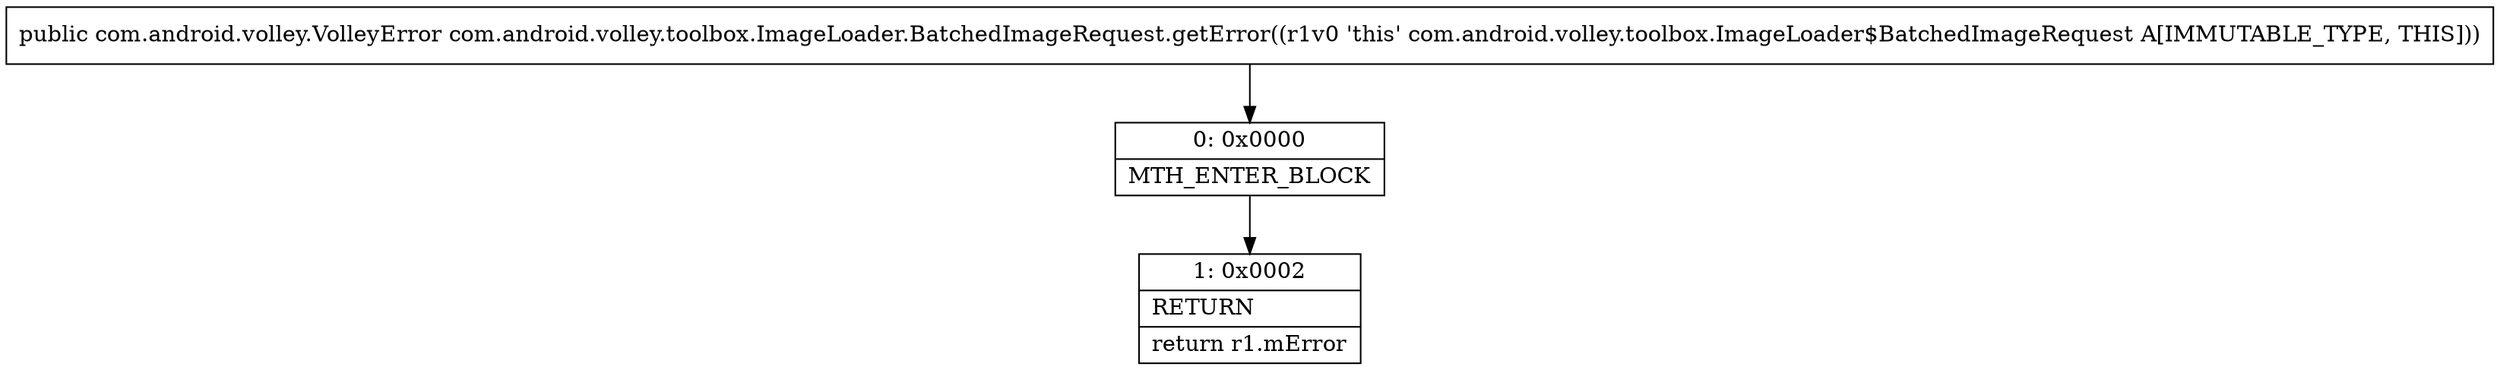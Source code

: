digraph "CFG forcom.android.volley.toolbox.ImageLoader.BatchedImageRequest.getError()Lcom\/android\/volley\/VolleyError;" {
Node_0 [shape=record,label="{0\:\ 0x0000|MTH_ENTER_BLOCK\l}"];
Node_1 [shape=record,label="{1\:\ 0x0002|RETURN\l|return r1.mError\l}"];
MethodNode[shape=record,label="{public com.android.volley.VolleyError com.android.volley.toolbox.ImageLoader.BatchedImageRequest.getError((r1v0 'this' com.android.volley.toolbox.ImageLoader$BatchedImageRequest A[IMMUTABLE_TYPE, THIS])) }"];
MethodNode -> Node_0;
Node_0 -> Node_1;
}

